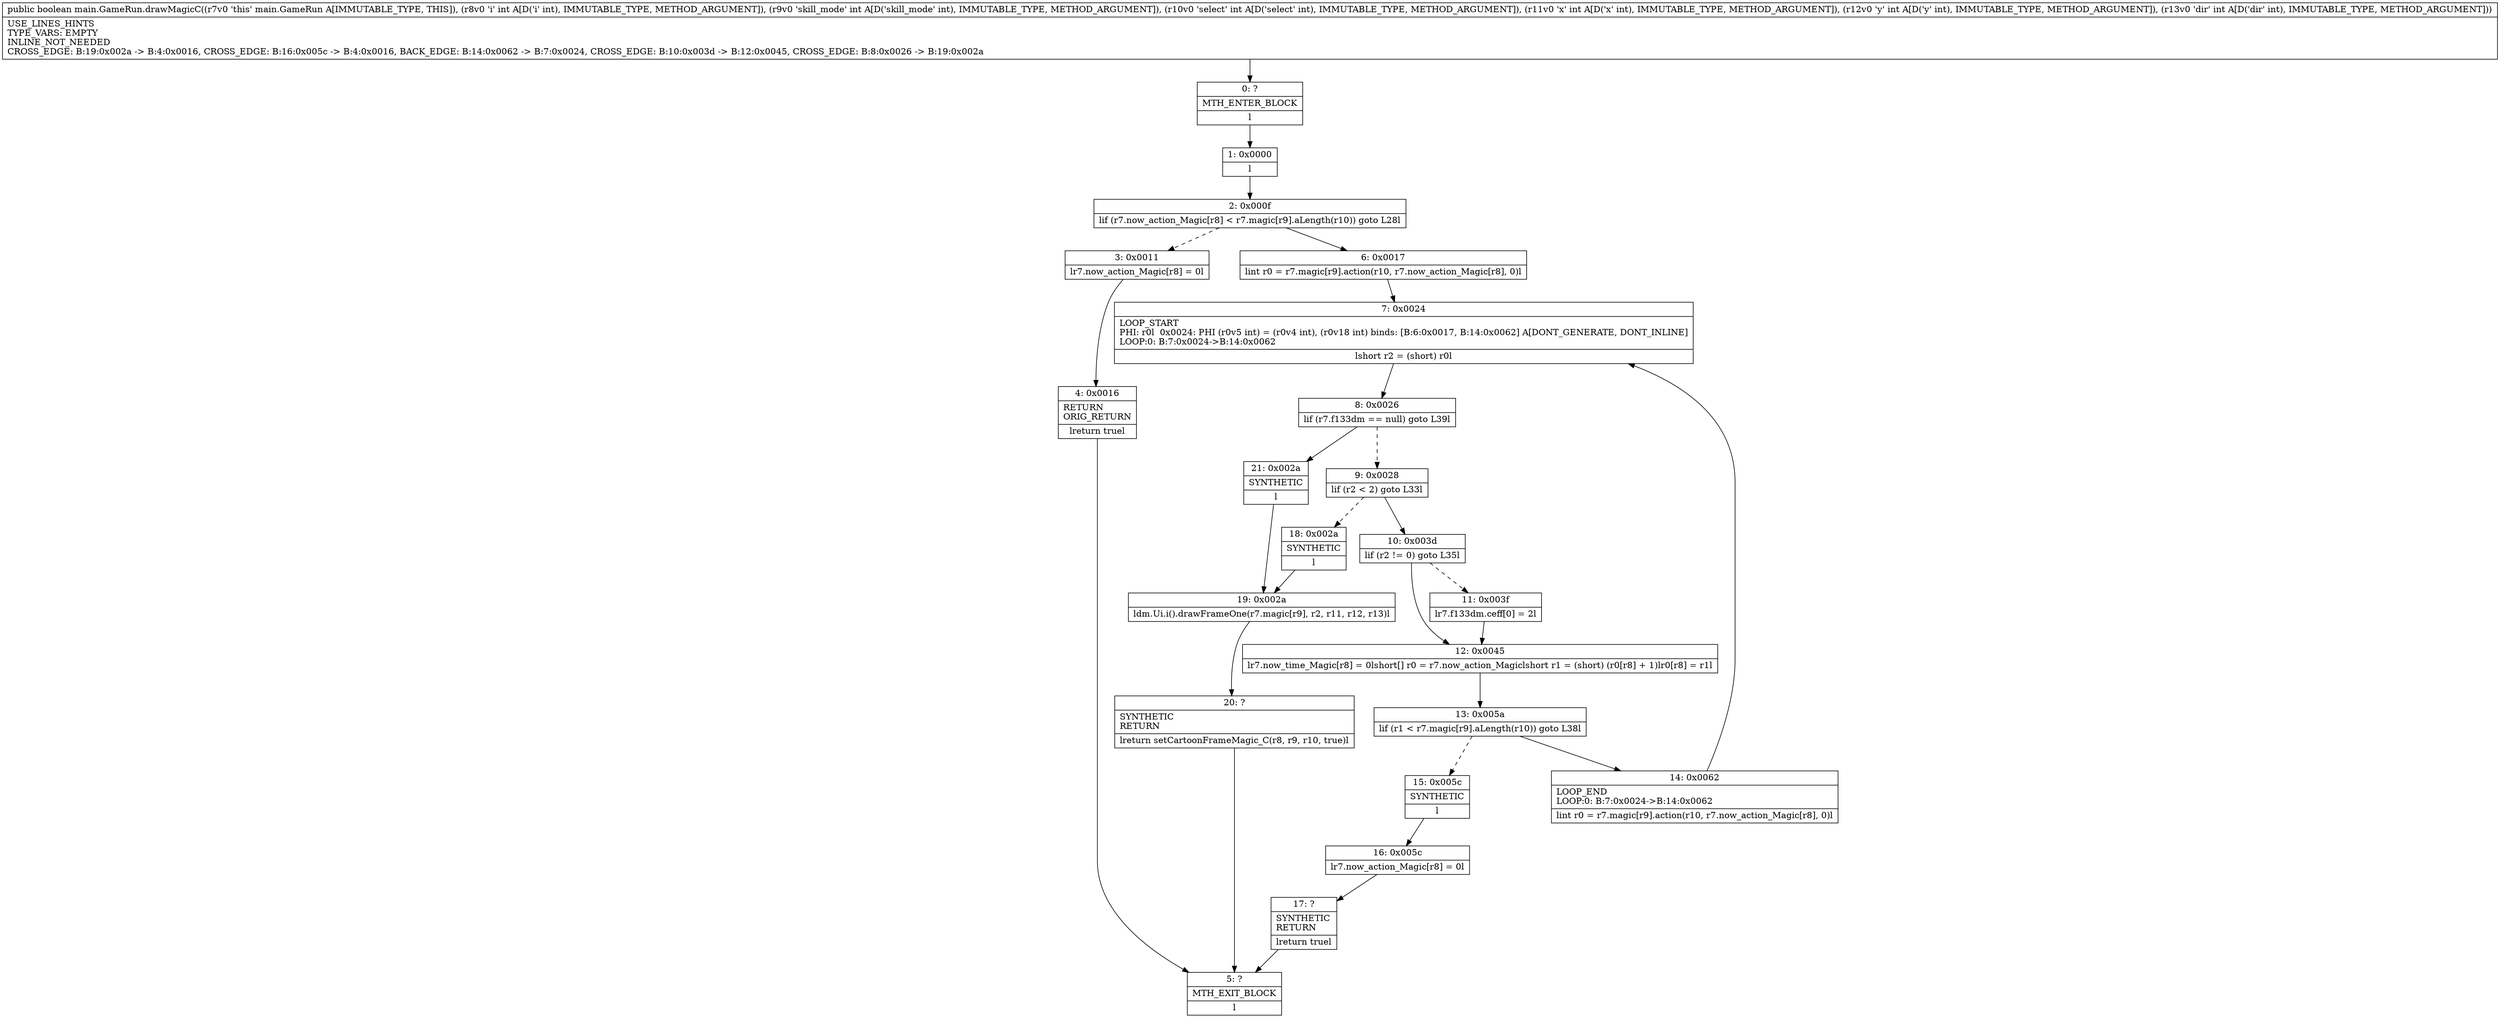 digraph "CFG formain.GameRun.drawMagicC(IIIIII)Z" {
Node_0 [shape=record,label="{0\:\ ?|MTH_ENTER_BLOCK\l|l}"];
Node_1 [shape=record,label="{1\:\ 0x0000|l}"];
Node_2 [shape=record,label="{2\:\ 0x000f|lif (r7.now_action_Magic[r8] \< r7.magic[r9].aLength(r10)) goto L28l}"];
Node_3 [shape=record,label="{3\:\ 0x0011|lr7.now_action_Magic[r8] = 0l}"];
Node_4 [shape=record,label="{4\:\ 0x0016|RETURN\lORIG_RETURN\l|lreturn truel}"];
Node_5 [shape=record,label="{5\:\ ?|MTH_EXIT_BLOCK\l|l}"];
Node_6 [shape=record,label="{6\:\ 0x0017|lint r0 = r7.magic[r9].action(r10, r7.now_action_Magic[r8], 0)l}"];
Node_7 [shape=record,label="{7\:\ 0x0024|LOOP_START\lPHI: r0l  0x0024: PHI (r0v5 int) = (r0v4 int), (r0v18 int) binds: [B:6:0x0017, B:14:0x0062] A[DONT_GENERATE, DONT_INLINE]\lLOOP:0: B:7:0x0024\-\>B:14:0x0062\l|lshort r2 = (short) r0l}"];
Node_8 [shape=record,label="{8\:\ 0x0026|lif (r7.f133dm == null) goto L39l}"];
Node_9 [shape=record,label="{9\:\ 0x0028|lif (r2 \< 2) goto L33l}"];
Node_10 [shape=record,label="{10\:\ 0x003d|lif (r2 != 0) goto L35l}"];
Node_11 [shape=record,label="{11\:\ 0x003f|lr7.f133dm.ceff[0] = 2l}"];
Node_12 [shape=record,label="{12\:\ 0x0045|lr7.now_time_Magic[r8] = 0lshort[] r0 = r7.now_action_Magiclshort r1 = (short) (r0[r8] + 1)lr0[r8] = r1l}"];
Node_13 [shape=record,label="{13\:\ 0x005a|lif (r1 \< r7.magic[r9].aLength(r10)) goto L38l}"];
Node_14 [shape=record,label="{14\:\ 0x0062|LOOP_END\lLOOP:0: B:7:0x0024\-\>B:14:0x0062\l|lint r0 = r7.magic[r9].action(r10, r7.now_action_Magic[r8], 0)l}"];
Node_15 [shape=record,label="{15\:\ 0x005c|SYNTHETIC\l|l}"];
Node_16 [shape=record,label="{16\:\ 0x005c|lr7.now_action_Magic[r8] = 0l}"];
Node_17 [shape=record,label="{17\:\ ?|SYNTHETIC\lRETURN\l|lreturn truel}"];
Node_18 [shape=record,label="{18\:\ 0x002a|SYNTHETIC\l|l}"];
Node_19 [shape=record,label="{19\:\ 0x002a|ldm.Ui.i().drawFrameOne(r7.magic[r9], r2, r11, r12, r13)l}"];
Node_20 [shape=record,label="{20\:\ ?|SYNTHETIC\lRETURN\l|lreturn setCartoonFrameMagic_C(r8, r9, r10, true)l}"];
Node_21 [shape=record,label="{21\:\ 0x002a|SYNTHETIC\l|l}"];
MethodNode[shape=record,label="{public boolean main.GameRun.drawMagicC((r7v0 'this' main.GameRun A[IMMUTABLE_TYPE, THIS]), (r8v0 'i' int A[D('i' int), IMMUTABLE_TYPE, METHOD_ARGUMENT]), (r9v0 'skill_mode' int A[D('skill_mode' int), IMMUTABLE_TYPE, METHOD_ARGUMENT]), (r10v0 'select' int A[D('select' int), IMMUTABLE_TYPE, METHOD_ARGUMENT]), (r11v0 'x' int A[D('x' int), IMMUTABLE_TYPE, METHOD_ARGUMENT]), (r12v0 'y' int A[D('y' int), IMMUTABLE_TYPE, METHOD_ARGUMENT]), (r13v0 'dir' int A[D('dir' int), IMMUTABLE_TYPE, METHOD_ARGUMENT]))  | USE_LINES_HINTS\lTYPE_VARS: EMPTY\lINLINE_NOT_NEEDED\lCROSS_EDGE: B:19:0x002a \-\> B:4:0x0016, CROSS_EDGE: B:16:0x005c \-\> B:4:0x0016, BACK_EDGE: B:14:0x0062 \-\> B:7:0x0024, CROSS_EDGE: B:10:0x003d \-\> B:12:0x0045, CROSS_EDGE: B:8:0x0026 \-\> B:19:0x002a\l}"];
MethodNode -> Node_0;
Node_0 -> Node_1;
Node_1 -> Node_2;
Node_2 -> Node_3[style=dashed];
Node_2 -> Node_6;
Node_3 -> Node_4;
Node_4 -> Node_5;
Node_6 -> Node_7;
Node_7 -> Node_8;
Node_8 -> Node_9[style=dashed];
Node_8 -> Node_21;
Node_9 -> Node_10;
Node_9 -> Node_18[style=dashed];
Node_10 -> Node_11[style=dashed];
Node_10 -> Node_12;
Node_11 -> Node_12;
Node_12 -> Node_13;
Node_13 -> Node_14;
Node_13 -> Node_15[style=dashed];
Node_14 -> Node_7;
Node_15 -> Node_16;
Node_16 -> Node_17;
Node_17 -> Node_5;
Node_18 -> Node_19;
Node_19 -> Node_20;
Node_20 -> Node_5;
Node_21 -> Node_19;
}


